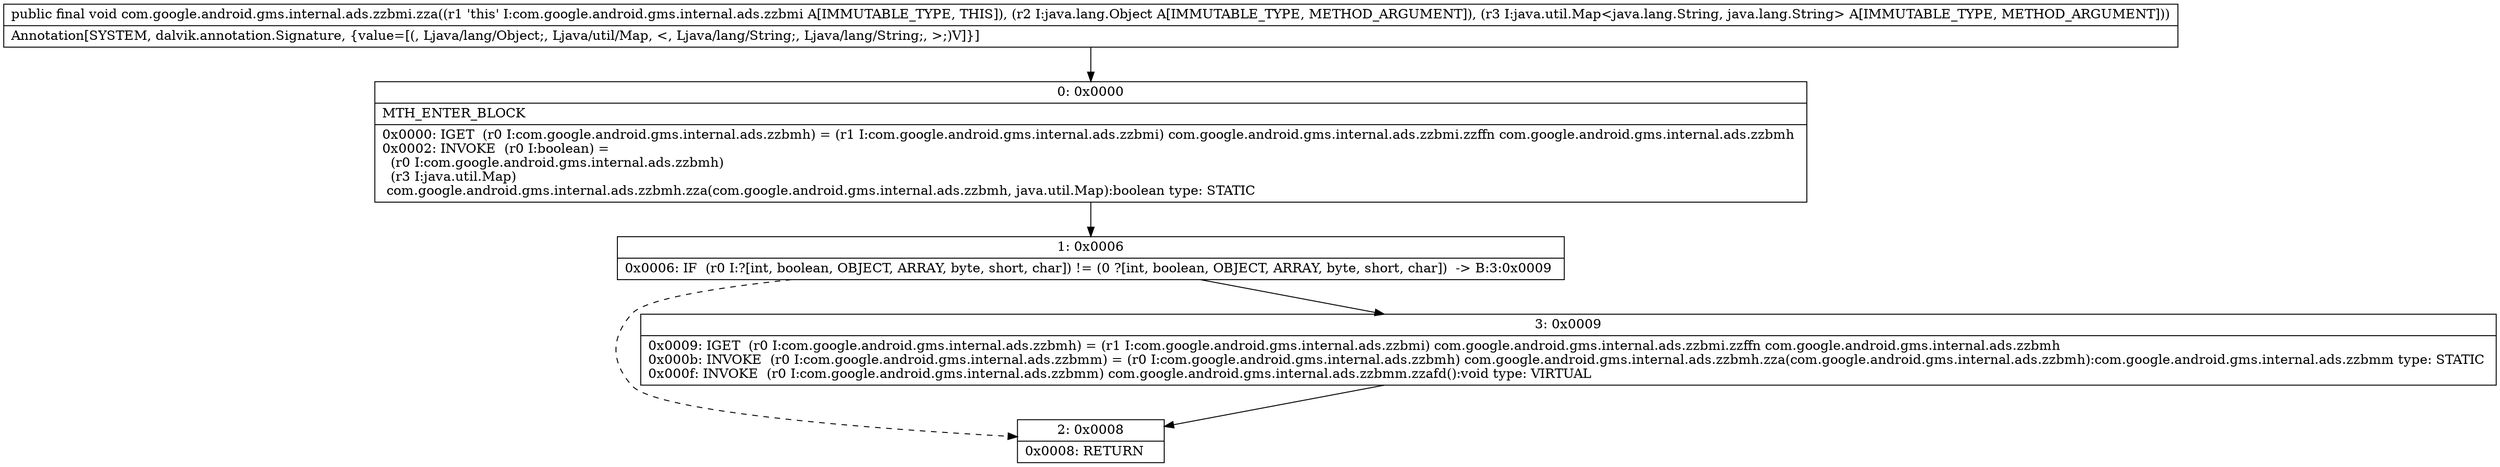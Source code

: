 digraph "CFG forcom.google.android.gms.internal.ads.zzbmi.zza(Ljava\/lang\/Object;Ljava\/util\/Map;)V" {
Node_0 [shape=record,label="{0\:\ 0x0000|MTH_ENTER_BLOCK\l|0x0000: IGET  (r0 I:com.google.android.gms.internal.ads.zzbmh) = (r1 I:com.google.android.gms.internal.ads.zzbmi) com.google.android.gms.internal.ads.zzbmi.zzffn com.google.android.gms.internal.ads.zzbmh \l0x0002: INVOKE  (r0 I:boolean) = \l  (r0 I:com.google.android.gms.internal.ads.zzbmh)\l  (r3 I:java.util.Map)\l com.google.android.gms.internal.ads.zzbmh.zza(com.google.android.gms.internal.ads.zzbmh, java.util.Map):boolean type: STATIC \l}"];
Node_1 [shape=record,label="{1\:\ 0x0006|0x0006: IF  (r0 I:?[int, boolean, OBJECT, ARRAY, byte, short, char]) != (0 ?[int, boolean, OBJECT, ARRAY, byte, short, char])  \-\> B:3:0x0009 \l}"];
Node_2 [shape=record,label="{2\:\ 0x0008|0x0008: RETURN   \l}"];
Node_3 [shape=record,label="{3\:\ 0x0009|0x0009: IGET  (r0 I:com.google.android.gms.internal.ads.zzbmh) = (r1 I:com.google.android.gms.internal.ads.zzbmi) com.google.android.gms.internal.ads.zzbmi.zzffn com.google.android.gms.internal.ads.zzbmh \l0x000b: INVOKE  (r0 I:com.google.android.gms.internal.ads.zzbmm) = (r0 I:com.google.android.gms.internal.ads.zzbmh) com.google.android.gms.internal.ads.zzbmh.zza(com.google.android.gms.internal.ads.zzbmh):com.google.android.gms.internal.ads.zzbmm type: STATIC \l0x000f: INVOKE  (r0 I:com.google.android.gms.internal.ads.zzbmm) com.google.android.gms.internal.ads.zzbmm.zzafd():void type: VIRTUAL \l}"];
MethodNode[shape=record,label="{public final void com.google.android.gms.internal.ads.zzbmi.zza((r1 'this' I:com.google.android.gms.internal.ads.zzbmi A[IMMUTABLE_TYPE, THIS]), (r2 I:java.lang.Object A[IMMUTABLE_TYPE, METHOD_ARGUMENT]), (r3 I:java.util.Map\<java.lang.String, java.lang.String\> A[IMMUTABLE_TYPE, METHOD_ARGUMENT]))  | Annotation[SYSTEM, dalvik.annotation.Signature, \{value=[(, Ljava\/lang\/Object;, Ljava\/util\/Map, \<, Ljava\/lang\/String;, Ljava\/lang\/String;, \>;)V]\}]\l}"];
MethodNode -> Node_0;
Node_0 -> Node_1;
Node_1 -> Node_2[style=dashed];
Node_1 -> Node_3;
Node_3 -> Node_2;
}

